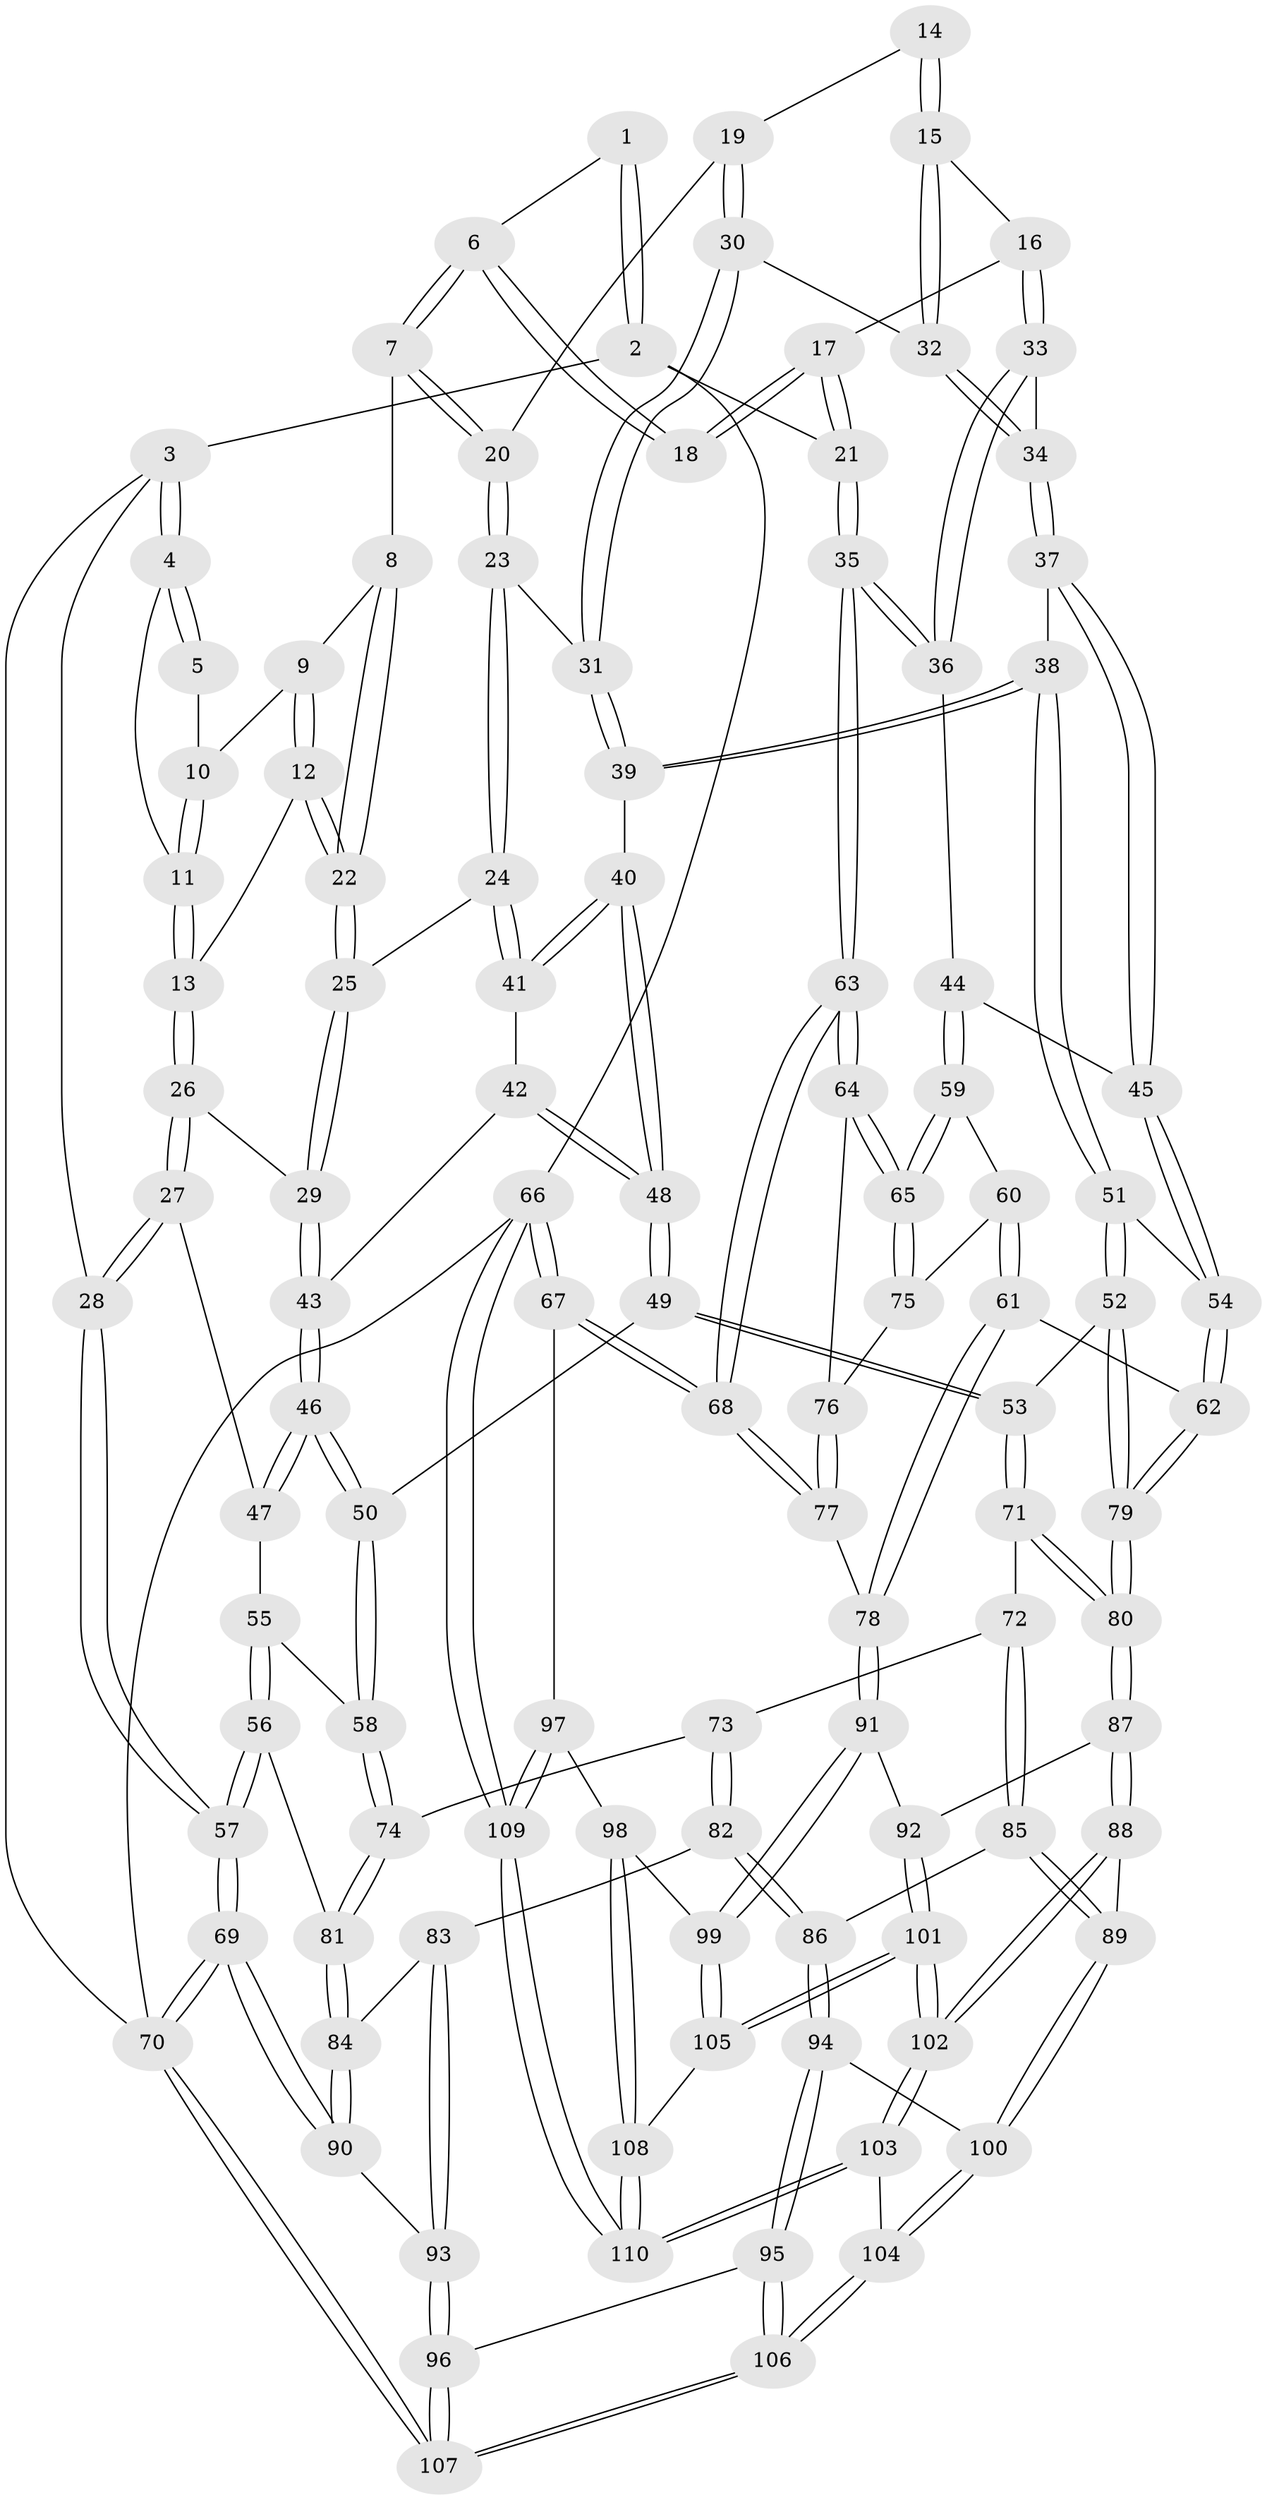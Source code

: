 // Generated by graph-tools (version 1.1) at 2025/00/03/09/25 05:00:38]
// undirected, 110 vertices, 272 edges
graph export_dot {
graph [start="1"]
  node [color=gray90,style=filled];
  1 [pos="+0.620555480448243+0"];
  2 [pos="+1+0"];
  3 [pos="+0+0"];
  4 [pos="+0.014807268761684362+0"];
  5 [pos="+0.5389508966330699+0"];
  6 [pos="+0.6109814001816622+0"];
  7 [pos="+0.5994771471860002+0.006513005943958472"];
  8 [pos="+0.5628525525593692+0.03257732946514742"];
  9 [pos="+0.40674226006954867+0.05565209421969086"];
  10 [pos="+0.40518379708059865+0.05168811570097278"];
  11 [pos="+0.1920220748888261+0"];
  12 [pos="+0.3954643311048346+0.12245636648023041"];
  13 [pos="+0.30384326379858767+0.1081305073549786"];
  14 [pos="+0.7306388648738003+0.10870794912894154"];
  15 [pos="+0.7901462606955997+0.15336067798001388"];
  16 [pos="+0.8304362163639595+0.1400670543028828"];
  17 [pos="+0.8417474187651166+0.12451998442518673"];
  18 [pos="+0.715095096363173+0.048443591352089775"];
  19 [pos="+0.6397934444444928+0.12226507457441964"];
  20 [pos="+0.6173119155976435+0.08458598049642228"];
  21 [pos="+1+0"];
  22 [pos="+0.43730732578378656+0.1700429482319318"];
  23 [pos="+0.5450728829776715+0.18408922128311972"];
  24 [pos="+0.4534632772932433+0.2096819415248379"];
  25 [pos="+0.44128852023090587+0.20076628262406182"];
  26 [pos="+0.25139181788510767+0.22057306329730375"];
  27 [pos="+0.12690774012236716+0.2620908017763157"];
  28 [pos="+0+0"];
  29 [pos="+0.3520711232441187+0.2531548980275936"];
  30 [pos="+0.6614241586855413+0.16555455034223351"];
  31 [pos="+0.6068709462482986+0.2374338898946645"];
  32 [pos="+0.7137338643422427+0.19030909833472562"];
  33 [pos="+0.8410402330729598+0.25830676955680043"];
  34 [pos="+0.7248042863779723+0.2670745551403591"];
  35 [pos="+1+0.2858770066965203"];
  36 [pos="+0.8731729860271491+0.3045498585083737"];
  37 [pos="+0.6919146591794499+0.34334308964382615"];
  38 [pos="+0.6036934535347867+0.33556709022621595"];
  39 [pos="+0.589640487126009+0.32221694995224004"];
  40 [pos="+0.5701692156894432+0.31824265727059403"];
  41 [pos="+0.4700505752369681+0.23767225513078102"];
  42 [pos="+0.44386114712323405+0.3162338966035902"];
  43 [pos="+0.3578045320522234+0.3272061050487742"];
  44 [pos="+0.801070070183835+0.4024227115462315"];
  45 [pos="+0.7481389273488035+0.3994276538755461"];
  46 [pos="+0.3445513363889808+0.3980692839330126"];
  47 [pos="+0.1368266117778225+0.2896734928884059"];
  48 [pos="+0.46153670051726864+0.37875628149740687"];
  49 [pos="+0.4206529091606311+0.4400434556245209"];
  50 [pos="+0.3473817613712919+0.40510034693394753"];
  51 [pos="+0.5608631878822762+0.4907597823454555"];
  52 [pos="+0.5558181118103956+0.4953750328381161"];
  53 [pos="+0.46441783138403686+0.5119321556576887"];
  54 [pos="+0.6987275182264763+0.48798183308736925"];
  55 [pos="+0.13716604492175608+0.34768072706169223"];
  56 [pos="+0+0.5696796494473295"];
  57 [pos="+0+0.5732748583002807"];
  58 [pos="+0.217345580577202+0.5282595525226115"];
  59 [pos="+0.8078100235534006+0.4102236881295657"];
  60 [pos="+0.837255847113165+0.47256800298422746"];
  61 [pos="+0.7506480132004554+0.6342126719895336"];
  62 [pos="+0.7434741560815246+0.6327013405525276"];
  63 [pos="+1+0.39664445996969794"];
  64 [pos="+1+0.42159417335041466"];
  65 [pos="+1+0.4245388015421718"];
  66 [pos="+1+1"];
  67 [pos="+1+0.8488231339040601"];
  68 [pos="+1+0.6368948045039005"];
  69 [pos="+0+1"];
  70 [pos="+0+1"];
  71 [pos="+0.43168566381672097+0.5867106659651681"];
  72 [pos="+0.4304911119427612+0.5882343229245529"];
  73 [pos="+0.23219834387257898+0.5687706464007962"];
  74 [pos="+0.21324159726725933+0.5530436917960075"];
  75 [pos="+0.8676143063353521+0.4895182153626961"];
  76 [pos="+0.8974876338197925+0.5526794655312279"];
  77 [pos="+0.8954568210908169+0.6453396458967297"];
  78 [pos="+0.8295955157384424+0.6814066229213827"];
  79 [pos="+0.6534887265179502+0.6614245836945755"];
  80 [pos="+0.6479117778267411+0.6671182108817288"];
  81 [pos="+0.08617713714261531+0.6011727668257459"];
  82 [pos="+0.2633089643626418+0.687189583361943"];
  83 [pos="+0.16794604992130063+0.7411697974498177"];
  84 [pos="+0.11489272339032877+0.7077900341583299"];
  85 [pos="+0.42870452881387955+0.6585684222560031"];
  86 [pos="+0.31221303932489225+0.7365780715868075"];
  87 [pos="+0.5865624079089233+0.7762321635834195"];
  88 [pos="+0.5521930232790173+0.7905847211714883"];
  89 [pos="+0.5244544857438692+0.7876850396732864"];
  90 [pos="+0.024166112029783644+0.8490343335176571"];
  91 [pos="+0.8418919532562968+0.8229207708669211"];
  92 [pos="+0.6730280149494531+0.8288503048393019"];
  93 [pos="+0.21307046971933993+0.8646994841511751"];
  94 [pos="+0.3078968250169106+0.8474086739774856"];
  95 [pos="+0.2757381596708126+0.8821202098084767"];
  96 [pos="+0.22231199374672472+0.8703580169641942"];
  97 [pos="+0.9072568417082048+0.8593308662513514"];
  98 [pos="+0.8919657956445585+0.8547483789053498"];
  99 [pos="+0.846634293357644+0.830083633153209"];
  100 [pos="+0.4547990212565578+0.8340874324536639"];
  101 [pos="+0.6846230963967364+0.9945445723136298"];
  102 [pos="+0.6017207208961615+1"];
  103 [pos="+0.5911905055735726+1"];
  104 [pos="+0.46793483081726317+1"];
  105 [pos="+0.782512931639993+0.92155512549295"];
  106 [pos="+0.36342890006948503+1"];
  107 [pos="+0+1"];
  108 [pos="+0.8380200865429207+1"];
  109 [pos="+0.9641656199215737+1"];
  110 [pos="+0.8482323580016414+1"];
  1 -- 2;
  1 -- 2;
  1 -- 6;
  2 -- 3;
  2 -- 21;
  2 -- 66;
  3 -- 4;
  3 -- 4;
  3 -- 28;
  3 -- 70;
  4 -- 5;
  4 -- 5;
  4 -- 11;
  5 -- 10;
  6 -- 7;
  6 -- 7;
  6 -- 18;
  6 -- 18;
  7 -- 8;
  7 -- 20;
  7 -- 20;
  8 -- 9;
  8 -- 22;
  8 -- 22;
  9 -- 10;
  9 -- 12;
  9 -- 12;
  10 -- 11;
  10 -- 11;
  11 -- 13;
  11 -- 13;
  12 -- 13;
  12 -- 22;
  12 -- 22;
  13 -- 26;
  13 -- 26;
  14 -- 15;
  14 -- 15;
  14 -- 19;
  15 -- 16;
  15 -- 32;
  15 -- 32;
  16 -- 17;
  16 -- 33;
  16 -- 33;
  17 -- 18;
  17 -- 18;
  17 -- 21;
  17 -- 21;
  19 -- 20;
  19 -- 30;
  19 -- 30;
  20 -- 23;
  20 -- 23;
  21 -- 35;
  21 -- 35;
  22 -- 25;
  22 -- 25;
  23 -- 24;
  23 -- 24;
  23 -- 31;
  24 -- 25;
  24 -- 41;
  24 -- 41;
  25 -- 29;
  25 -- 29;
  26 -- 27;
  26 -- 27;
  26 -- 29;
  27 -- 28;
  27 -- 28;
  27 -- 47;
  28 -- 57;
  28 -- 57;
  29 -- 43;
  29 -- 43;
  30 -- 31;
  30 -- 31;
  30 -- 32;
  31 -- 39;
  31 -- 39;
  32 -- 34;
  32 -- 34;
  33 -- 34;
  33 -- 36;
  33 -- 36;
  34 -- 37;
  34 -- 37;
  35 -- 36;
  35 -- 36;
  35 -- 63;
  35 -- 63;
  36 -- 44;
  37 -- 38;
  37 -- 45;
  37 -- 45;
  38 -- 39;
  38 -- 39;
  38 -- 51;
  38 -- 51;
  39 -- 40;
  40 -- 41;
  40 -- 41;
  40 -- 48;
  40 -- 48;
  41 -- 42;
  42 -- 43;
  42 -- 48;
  42 -- 48;
  43 -- 46;
  43 -- 46;
  44 -- 45;
  44 -- 59;
  44 -- 59;
  45 -- 54;
  45 -- 54;
  46 -- 47;
  46 -- 47;
  46 -- 50;
  46 -- 50;
  47 -- 55;
  48 -- 49;
  48 -- 49;
  49 -- 50;
  49 -- 53;
  49 -- 53;
  50 -- 58;
  50 -- 58;
  51 -- 52;
  51 -- 52;
  51 -- 54;
  52 -- 53;
  52 -- 79;
  52 -- 79;
  53 -- 71;
  53 -- 71;
  54 -- 62;
  54 -- 62;
  55 -- 56;
  55 -- 56;
  55 -- 58;
  56 -- 57;
  56 -- 57;
  56 -- 81;
  57 -- 69;
  57 -- 69;
  58 -- 74;
  58 -- 74;
  59 -- 60;
  59 -- 65;
  59 -- 65;
  60 -- 61;
  60 -- 61;
  60 -- 75;
  61 -- 62;
  61 -- 78;
  61 -- 78;
  62 -- 79;
  62 -- 79;
  63 -- 64;
  63 -- 64;
  63 -- 68;
  63 -- 68;
  64 -- 65;
  64 -- 65;
  64 -- 76;
  65 -- 75;
  65 -- 75;
  66 -- 67;
  66 -- 67;
  66 -- 109;
  66 -- 109;
  66 -- 70;
  67 -- 68;
  67 -- 68;
  67 -- 97;
  68 -- 77;
  68 -- 77;
  69 -- 70;
  69 -- 70;
  69 -- 90;
  69 -- 90;
  70 -- 107;
  70 -- 107;
  71 -- 72;
  71 -- 80;
  71 -- 80;
  72 -- 73;
  72 -- 85;
  72 -- 85;
  73 -- 74;
  73 -- 82;
  73 -- 82;
  74 -- 81;
  74 -- 81;
  75 -- 76;
  76 -- 77;
  76 -- 77;
  77 -- 78;
  78 -- 91;
  78 -- 91;
  79 -- 80;
  79 -- 80;
  80 -- 87;
  80 -- 87;
  81 -- 84;
  81 -- 84;
  82 -- 83;
  82 -- 86;
  82 -- 86;
  83 -- 84;
  83 -- 93;
  83 -- 93;
  84 -- 90;
  84 -- 90;
  85 -- 86;
  85 -- 89;
  85 -- 89;
  86 -- 94;
  86 -- 94;
  87 -- 88;
  87 -- 88;
  87 -- 92;
  88 -- 89;
  88 -- 102;
  88 -- 102;
  89 -- 100;
  89 -- 100;
  90 -- 93;
  91 -- 92;
  91 -- 99;
  91 -- 99;
  92 -- 101;
  92 -- 101;
  93 -- 96;
  93 -- 96;
  94 -- 95;
  94 -- 95;
  94 -- 100;
  95 -- 96;
  95 -- 106;
  95 -- 106;
  96 -- 107;
  96 -- 107;
  97 -- 98;
  97 -- 109;
  97 -- 109;
  98 -- 99;
  98 -- 108;
  98 -- 108;
  99 -- 105;
  99 -- 105;
  100 -- 104;
  100 -- 104;
  101 -- 102;
  101 -- 102;
  101 -- 105;
  101 -- 105;
  102 -- 103;
  102 -- 103;
  103 -- 104;
  103 -- 110;
  103 -- 110;
  104 -- 106;
  104 -- 106;
  105 -- 108;
  106 -- 107;
  106 -- 107;
  108 -- 110;
  108 -- 110;
  109 -- 110;
  109 -- 110;
}
